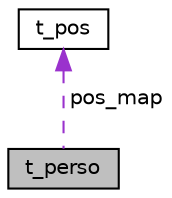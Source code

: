 digraph "t_perso"
{
 // LATEX_PDF_SIZE
  edge [fontname="Helvetica",fontsize="10",labelfontname="Helvetica",labelfontsize="10"];
  node [fontname="Helvetica",fontsize="10",shape=record];
  Node1 [label="t_perso",height=0.2,width=0.4,color="black", fillcolor="grey75", style="filled", fontcolor="black",tooltip=" "];
  Node2 -> Node1 [dir="back",color="darkorchid3",fontsize="10",style="dashed",label=" pos_map" ,fontname="Helvetica"];
  Node2 [label="t_pos",height=0.2,width=0.4,color="black", fillcolor="white", style="filled",URL="$structt__pos.html",tooltip=" "];
}
